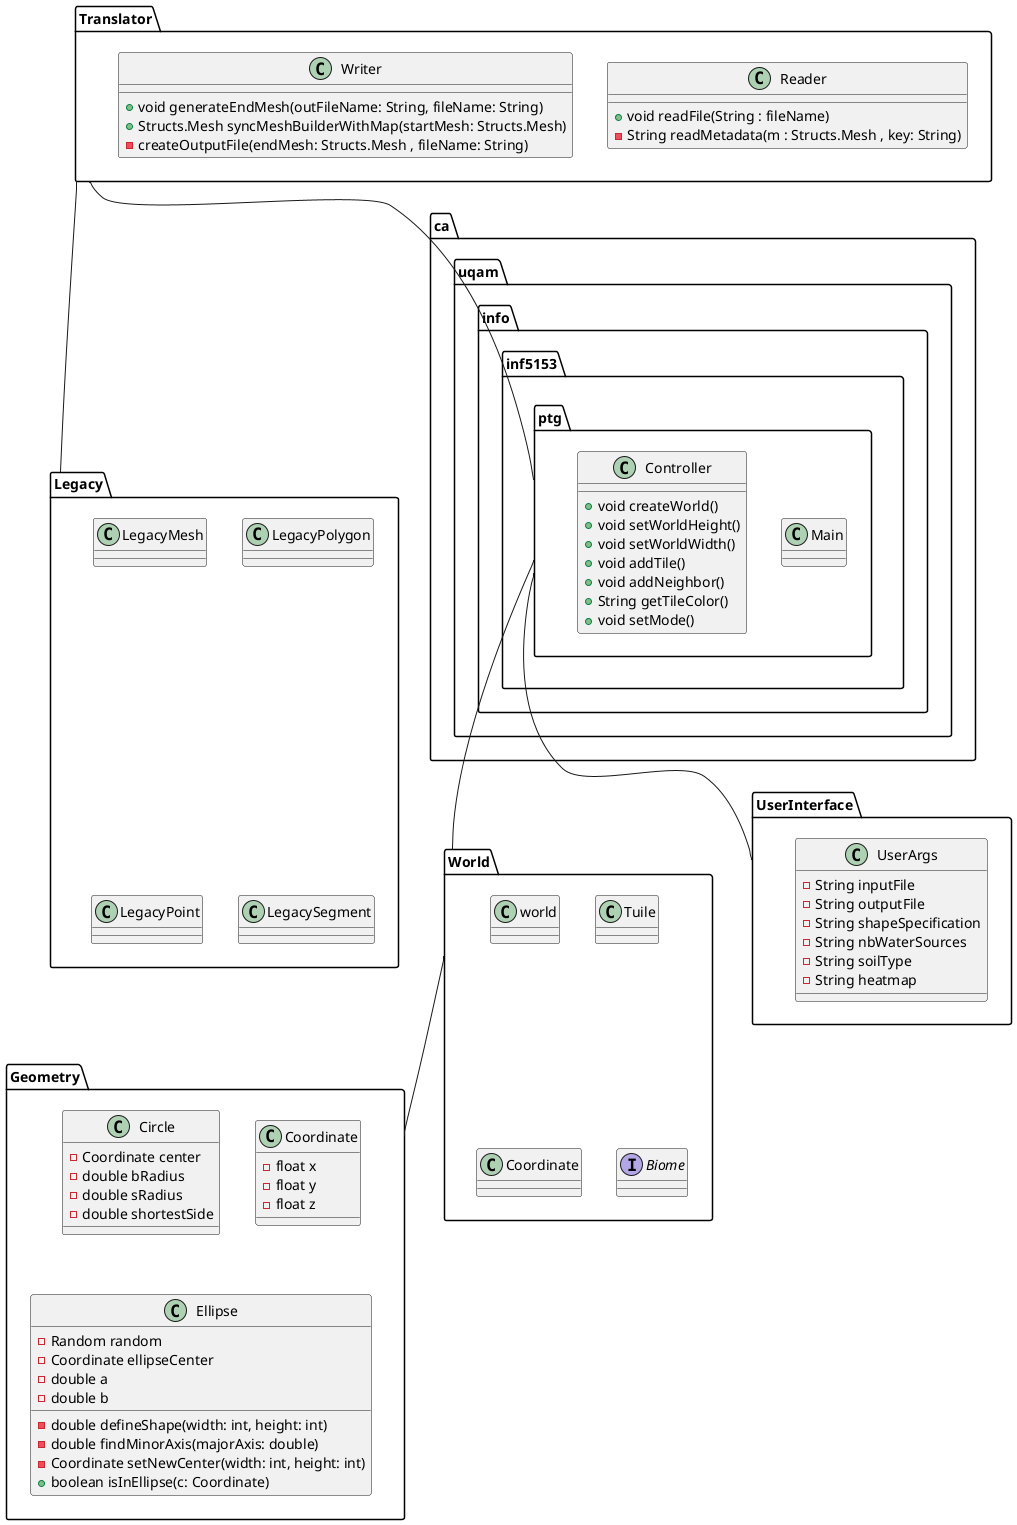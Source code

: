 @startuml

package UserInterface {
    class UserArgs {
        - String inputFile
        - String outputFile
        - String shapeSpecification
        - String nbWaterSources
        - String soilType
        - String heatmap
    }
}

Package Translator {
    class Reader {
        + void readFile(String : fileName)
        - String readMetadata(m : Structs.Mesh , key: String)
    }
    class Writer {
        + void generateEndMesh(outFileName: String, fileName: String)
        + Structs.Mesh syncMeshBuilderWithMap(startMesh: Structs.Mesh)
        - createOutputFile(endMesh: Structs.Mesh , fileName: String)
    }
}

Package Legacy {
    class LegacyMesh
    class LegacyPolygon
    class LegacyPoint
    class LegacySegment

}

Package ca.uqam.info.inf5153.ptg {
    class Main
    class Controller {
        + void createWorld()
        + void setWorldHeight()
        + void setWorldWidth()
        + void addTile()
        + void addNeighbor()
        + String getTileColor()
        + void setMode()
    }
}

Package World {
     class world
     class Tuile
     class Coordinate
     Interface Biome
}

Package Geometry {
    class Circle {
        - Coordinate center
        - double bRadius
        - double sRadius
        - double shortestSide
    }
    class Coordinate {
        - float x
        - float y
        - float z
    }
    class Ellipse {
        - Random random
        - Coordinate ellipseCenter
        - double a
        - double b
        - double defineShape(width: int, height: int)
        - double findMinorAxis(majorAxis: double)
        - Coordinate setNewCenter(width: int, height: int)
        + boolean isInEllipse(c: Coordinate)
    }
}

Translator -- Legacy
Translator -- ca.uqam.info.inf5153.ptg
ca.uqam.info.inf5153.ptg -- World
ca.uqam.info.inf5153.ptg -- UserInterface
World -- Geometry


@enduml
